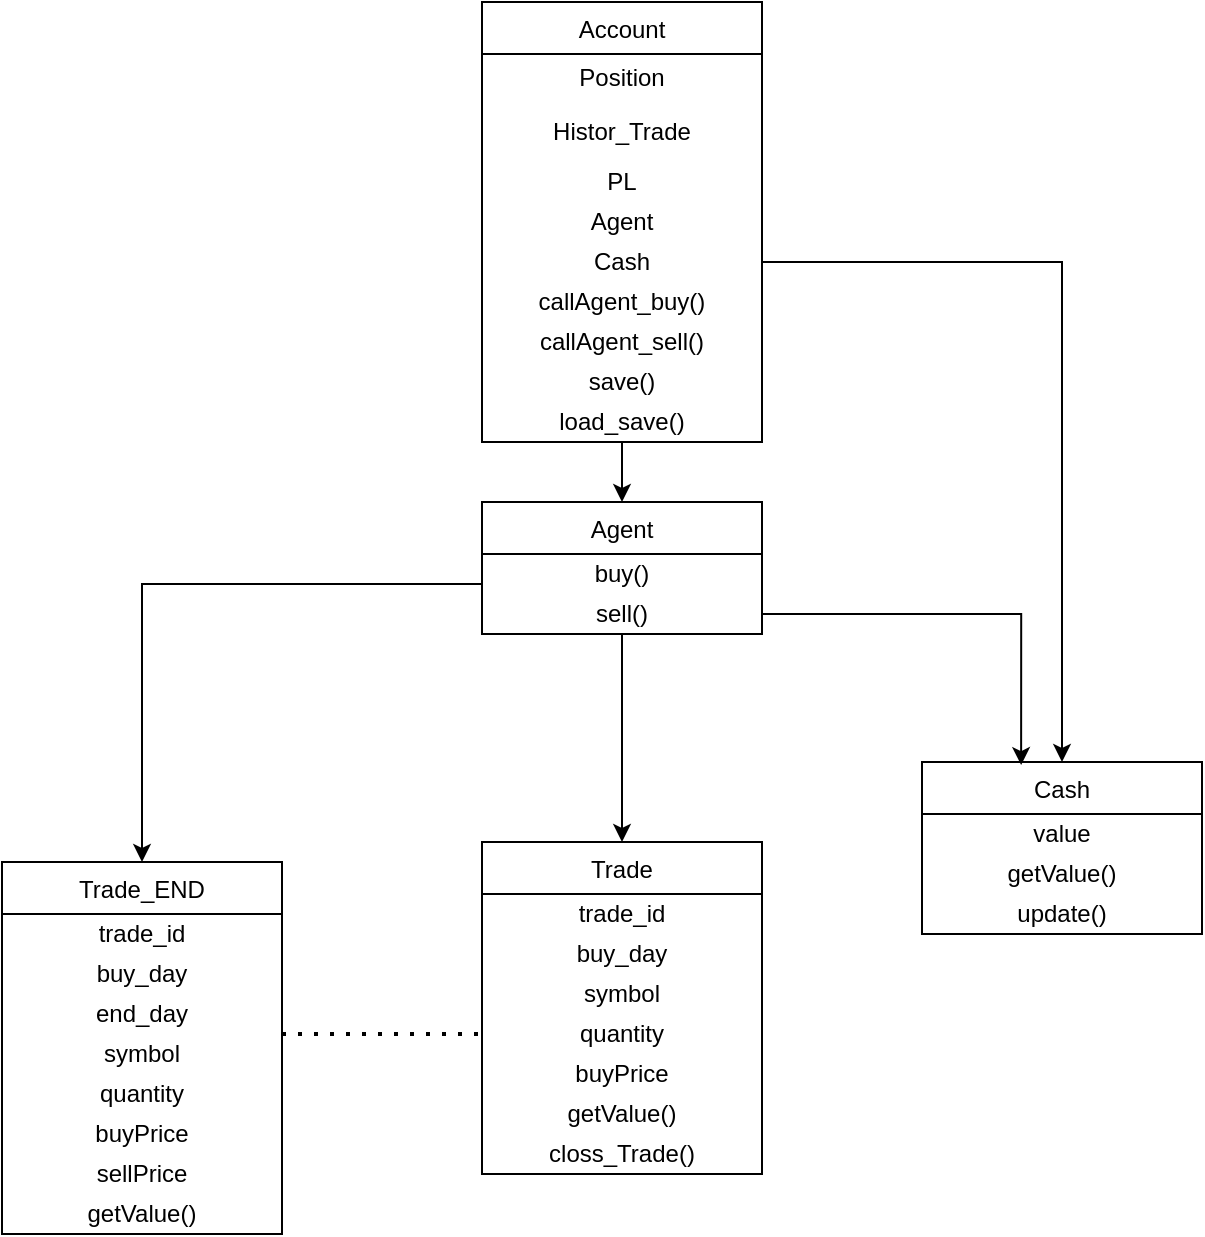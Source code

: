 <mxfile version="15.1.1" type="device"><diagram id="C5RBs43oDa-KdzZeNtuy" name="Page-1"><mxGraphModel dx="892" dy="792" grid="1" gridSize="10" guides="1" tooltips="1" connect="1" arrows="1" fold="1" page="1" pageScale="1" pageWidth="827" pageHeight="1169" math="0" shadow="0"><root><mxCell id="WIyWlLk6GJQsqaUBKTNV-0"/><mxCell id="WIyWlLk6GJQsqaUBKTNV-1" parent="WIyWlLk6GJQsqaUBKTNV-0"/><mxCell id="2rC64kXPnuxF-6ehm7gW-0" value="Account" style="swimlane;fontStyle=0;childLayout=stackLayout;horizontal=1;startSize=26;horizontalStack=0;resizeParent=1;resizeParentMax=0;resizeLast=0;collapsible=1;marginBottom=0;" parent="WIyWlLk6GJQsqaUBKTNV-1" vertex="1"><mxGeometry x="360" y="130" width="140" height="220" as="geometry"/></mxCell><mxCell id="2rC64kXPnuxF-6ehm7gW-4" value="Position" style="text;html=1;strokeColor=none;fillColor=none;align=center;verticalAlign=middle;whiteSpace=wrap;rounded=0;" parent="2rC64kXPnuxF-6ehm7gW-0" vertex="1"><mxGeometry y="26" width="140" height="24" as="geometry"/></mxCell><mxCell id="2rC64kXPnuxF-6ehm7gW-14" value="Histor_Trade" style="text;html=1;strokeColor=none;fillColor=none;align=center;verticalAlign=middle;whiteSpace=wrap;rounded=0;" parent="2rC64kXPnuxF-6ehm7gW-0" vertex="1"><mxGeometry y="50" width="140" height="30" as="geometry"/></mxCell><mxCell id="2rC64kXPnuxF-6ehm7gW-15" value="PL" style="text;html=1;strokeColor=none;fillColor=none;align=center;verticalAlign=middle;whiteSpace=wrap;rounded=0;" parent="2rC64kXPnuxF-6ehm7gW-0" vertex="1"><mxGeometry y="80" width="140" height="20" as="geometry"/></mxCell><mxCell id="2rC64kXPnuxF-6ehm7gW-17" value="Agent" style="text;html=1;strokeColor=none;fillColor=none;align=center;verticalAlign=middle;whiteSpace=wrap;rounded=0;" parent="2rC64kXPnuxF-6ehm7gW-0" vertex="1"><mxGeometry y="100" width="140" height="20" as="geometry"/></mxCell><mxCell id="opL8qgM6BipaobTIu2Ud-0" value="Cash" style="text;html=1;strokeColor=none;fillColor=none;align=center;verticalAlign=middle;whiteSpace=wrap;rounded=0;" parent="2rC64kXPnuxF-6ehm7gW-0" vertex="1"><mxGeometry y="120" width="140" height="20" as="geometry"/></mxCell><mxCell id="2rC64kXPnuxF-6ehm7gW-18" value="callAgent_buy()" style="text;html=1;strokeColor=none;fillColor=none;align=center;verticalAlign=middle;whiteSpace=wrap;rounded=0;" parent="2rC64kXPnuxF-6ehm7gW-0" vertex="1"><mxGeometry y="140" width="140" height="20" as="geometry"/></mxCell><mxCell id="2rC64kXPnuxF-6ehm7gW-23" value="callAgent_sell()" style="text;html=1;strokeColor=none;fillColor=none;align=center;verticalAlign=middle;whiteSpace=wrap;rounded=0;" parent="2rC64kXPnuxF-6ehm7gW-0" vertex="1"><mxGeometry y="160" width="140" height="20" as="geometry"/></mxCell><mxCell id="2rC64kXPnuxF-6ehm7gW-31" value="save()" style="text;html=1;strokeColor=none;fillColor=none;align=center;verticalAlign=middle;whiteSpace=wrap;rounded=0;" parent="2rC64kXPnuxF-6ehm7gW-0" vertex="1"><mxGeometry y="180" width="140" height="20" as="geometry"/></mxCell><mxCell id="2rC64kXPnuxF-6ehm7gW-33" value="load_save()" style="text;html=1;strokeColor=none;fillColor=none;align=center;verticalAlign=middle;whiteSpace=wrap;rounded=0;" parent="2rC64kXPnuxF-6ehm7gW-0" vertex="1"><mxGeometry y="200" width="140" height="20" as="geometry"/></mxCell><mxCell id="2rC64kXPnuxF-6ehm7gW-5" value="Trade" style="swimlane;fontStyle=0;childLayout=stackLayout;horizontal=1;startSize=26;horizontalStack=0;resizeParent=1;resizeParentMax=0;resizeLast=0;collapsible=1;marginBottom=0;" parent="WIyWlLk6GJQsqaUBKTNV-1" vertex="1"><mxGeometry x="360" y="550" width="140" height="166" as="geometry"/></mxCell><mxCell id="2rC64kXPnuxF-6ehm7gW-24" value="trade_id" style="text;html=1;strokeColor=none;fillColor=none;align=center;verticalAlign=middle;whiteSpace=wrap;rounded=0;" parent="2rC64kXPnuxF-6ehm7gW-5" vertex="1"><mxGeometry y="26" width="140" height="20" as="geometry"/></mxCell><mxCell id="2rC64kXPnuxF-6ehm7gW-10" value="&lt;span style=&quot;text-align: left&quot;&gt;buy_day&lt;/span&gt;" style="text;html=1;strokeColor=none;fillColor=none;align=center;verticalAlign=middle;whiteSpace=wrap;rounded=0;" parent="2rC64kXPnuxF-6ehm7gW-5" vertex="1"><mxGeometry y="46" width="140" height="20" as="geometry"/></mxCell><mxCell id="2rC64kXPnuxF-6ehm7gW-9" value="symbol" style="text;html=1;strokeColor=none;fillColor=none;align=center;verticalAlign=middle;whiteSpace=wrap;rounded=0;" parent="2rC64kXPnuxF-6ehm7gW-5" vertex="1"><mxGeometry y="66" width="140" height="20" as="geometry"/></mxCell><mxCell id="2rC64kXPnuxF-6ehm7gW-37" value="quantity" style="text;html=1;strokeColor=none;fillColor=none;align=center;verticalAlign=middle;whiteSpace=wrap;rounded=0;" parent="2rC64kXPnuxF-6ehm7gW-5" vertex="1"><mxGeometry y="86" width="140" height="20" as="geometry"/></mxCell><mxCell id="2rC64kXPnuxF-6ehm7gW-11" value="buyPrice" style="text;html=1;strokeColor=none;fillColor=none;align=center;verticalAlign=middle;whiteSpace=wrap;rounded=0;" parent="2rC64kXPnuxF-6ehm7gW-5" vertex="1"><mxGeometry y="106" width="140" height="20" as="geometry"/></mxCell><mxCell id="2rC64kXPnuxF-6ehm7gW-12" value="getValue()" style="text;html=1;strokeColor=none;fillColor=none;align=center;verticalAlign=middle;whiteSpace=wrap;rounded=0;" parent="2rC64kXPnuxF-6ehm7gW-5" vertex="1"><mxGeometry y="126" width="140" height="20" as="geometry"/></mxCell><mxCell id="fd6mi45esSNt1JUGEqNm-12" value="closs_Trade()" style="text;html=1;strokeColor=none;fillColor=none;align=center;verticalAlign=middle;whiteSpace=wrap;rounded=0;" vertex="1" parent="2rC64kXPnuxF-6ehm7gW-5"><mxGeometry y="146" width="140" height="20" as="geometry"/></mxCell><mxCell id="2rC64kXPnuxF-6ehm7gW-19" value="Agent" style="swimlane;fontStyle=0;childLayout=stackLayout;horizontal=1;startSize=26;horizontalStack=0;resizeParent=1;resizeParentMax=0;resizeLast=0;collapsible=1;marginBottom=0;" parent="WIyWlLk6GJQsqaUBKTNV-1" vertex="1"><mxGeometry x="360" y="380" width="140" height="66" as="geometry"/></mxCell><mxCell id="2rC64kXPnuxF-6ehm7gW-26" value="buy()" style="text;html=1;strokeColor=none;fillColor=none;align=center;verticalAlign=middle;whiteSpace=wrap;rounded=0;" parent="2rC64kXPnuxF-6ehm7gW-19" vertex="1"><mxGeometry y="26" width="140" height="20" as="geometry"/></mxCell><mxCell id="2rC64kXPnuxF-6ehm7gW-27" value="sell()" style="text;html=1;strokeColor=none;fillColor=none;align=center;verticalAlign=middle;whiteSpace=wrap;rounded=0;" parent="2rC64kXPnuxF-6ehm7gW-19" vertex="1"><mxGeometry y="46" width="140" height="20" as="geometry"/></mxCell><mxCell id="2rC64kXPnuxF-6ehm7gW-35" style="edgeStyle=orthogonalEdgeStyle;rounded=0;orthogonalLoop=1;jettySize=auto;html=1;exitX=0.5;exitY=1;exitDx=0;exitDy=0;" parent="WIyWlLk6GJQsqaUBKTNV-1" source="2rC64kXPnuxF-6ehm7gW-33" target="2rC64kXPnuxF-6ehm7gW-19" edge="1"><mxGeometry relative="1" as="geometry"/></mxCell><mxCell id="2rC64kXPnuxF-6ehm7gW-36" style="edgeStyle=orthogonalEdgeStyle;rounded=0;orthogonalLoop=1;jettySize=auto;html=1;exitX=0.5;exitY=1;exitDx=0;exitDy=0;entryX=0.5;entryY=0;entryDx=0;entryDy=0;" parent="WIyWlLk6GJQsqaUBKTNV-1" source="2rC64kXPnuxF-6ehm7gW-27" target="2rC64kXPnuxF-6ehm7gW-5" edge="1"><mxGeometry relative="1" as="geometry"/></mxCell><mxCell id="opL8qgM6BipaobTIu2Ud-1" value="Cash" style="swimlane;fontStyle=0;childLayout=stackLayout;horizontal=1;startSize=26;horizontalStack=0;resizeParent=1;resizeParentMax=0;resizeLast=0;collapsible=1;marginBottom=0;" parent="WIyWlLk6GJQsqaUBKTNV-1" vertex="1"><mxGeometry x="580" y="510" width="140" height="86" as="geometry"/></mxCell><mxCell id="opL8qgM6BipaobTIu2Ud-5" value="value" style="text;html=1;strokeColor=none;fillColor=none;align=center;verticalAlign=middle;whiteSpace=wrap;rounded=0;" parent="opL8qgM6BipaobTIu2Ud-1" vertex="1"><mxGeometry y="26" width="140" height="20" as="geometry"/></mxCell><mxCell id="opL8qgM6BipaobTIu2Ud-6" value="getValue()" style="text;html=1;strokeColor=none;fillColor=none;align=center;verticalAlign=middle;whiteSpace=wrap;rounded=0;" parent="opL8qgM6BipaobTIu2Ud-1" vertex="1"><mxGeometry y="46" width="140" height="20" as="geometry"/></mxCell><mxCell id="opL8qgM6BipaobTIu2Ud-7" value="update()" style="text;html=1;strokeColor=none;fillColor=none;align=center;verticalAlign=middle;whiteSpace=wrap;rounded=0;" parent="opL8qgM6BipaobTIu2Ud-1" vertex="1"><mxGeometry y="66" width="140" height="20" as="geometry"/></mxCell><mxCell id="opL8qgM6BipaobTIu2Ud-10" style="edgeStyle=orthogonalEdgeStyle;rounded=0;orthogonalLoop=1;jettySize=auto;html=1;exitX=1;exitY=0.5;exitDx=0;exitDy=0;entryX=0.5;entryY=0;entryDx=0;entryDy=0;" parent="WIyWlLk6GJQsqaUBKTNV-1" source="opL8qgM6BipaobTIu2Ud-0" target="opL8qgM6BipaobTIu2Ud-1" edge="1"><mxGeometry relative="1" as="geometry"/></mxCell><mxCell id="opL8qgM6BipaobTIu2Ud-11" style="edgeStyle=orthogonalEdgeStyle;rounded=0;orthogonalLoop=1;jettySize=auto;html=1;exitX=1;exitY=0.5;exitDx=0;exitDy=0;entryX=0.354;entryY=0.018;entryDx=0;entryDy=0;entryPerimeter=0;" parent="WIyWlLk6GJQsqaUBKTNV-1" source="2rC64kXPnuxF-6ehm7gW-27" target="opL8qgM6BipaobTIu2Ud-1" edge="1"><mxGeometry relative="1" as="geometry"/></mxCell><mxCell id="fd6mi45esSNt1JUGEqNm-4" value="Trade_END" style="swimlane;fontStyle=0;childLayout=stackLayout;horizontal=1;startSize=26;horizontalStack=0;resizeParent=1;resizeParentMax=0;resizeLast=0;collapsible=1;marginBottom=0;" vertex="1" parent="WIyWlLk6GJQsqaUBKTNV-1"><mxGeometry x="120" y="560" width="140" height="186" as="geometry"/></mxCell><mxCell id="fd6mi45esSNt1JUGEqNm-5" value="trade_id" style="text;html=1;strokeColor=none;fillColor=none;align=center;verticalAlign=middle;whiteSpace=wrap;rounded=0;" vertex="1" parent="fd6mi45esSNt1JUGEqNm-4"><mxGeometry y="26" width="140" height="20" as="geometry"/></mxCell><mxCell id="fd6mi45esSNt1JUGEqNm-6" value="&lt;span style=&quot;text-align: left&quot;&gt;buy_day&lt;/span&gt;" style="text;html=1;strokeColor=none;fillColor=none;align=center;verticalAlign=middle;whiteSpace=wrap;rounded=0;" vertex="1" parent="fd6mi45esSNt1JUGEqNm-4"><mxGeometry y="46" width="140" height="20" as="geometry"/></mxCell><mxCell id="fd6mi45esSNt1JUGEqNm-13" value="end_day" style="text;html=1;strokeColor=none;fillColor=none;align=center;verticalAlign=middle;whiteSpace=wrap;rounded=0;" vertex="1" parent="fd6mi45esSNt1JUGEqNm-4"><mxGeometry y="66" width="140" height="20" as="geometry"/></mxCell><mxCell id="fd6mi45esSNt1JUGEqNm-7" value="symbol" style="text;html=1;strokeColor=none;fillColor=none;align=center;verticalAlign=middle;whiteSpace=wrap;rounded=0;" vertex="1" parent="fd6mi45esSNt1JUGEqNm-4"><mxGeometry y="86" width="140" height="20" as="geometry"/></mxCell><mxCell id="fd6mi45esSNt1JUGEqNm-8" value="quantity" style="text;html=1;strokeColor=none;fillColor=none;align=center;verticalAlign=middle;whiteSpace=wrap;rounded=0;" vertex="1" parent="fd6mi45esSNt1JUGEqNm-4"><mxGeometry y="106" width="140" height="20" as="geometry"/></mxCell><mxCell id="fd6mi45esSNt1JUGEqNm-9" value="buyPrice" style="text;html=1;strokeColor=none;fillColor=none;align=center;verticalAlign=middle;whiteSpace=wrap;rounded=0;" vertex="1" parent="fd6mi45esSNt1JUGEqNm-4"><mxGeometry y="126" width="140" height="20" as="geometry"/></mxCell><mxCell id="fd6mi45esSNt1JUGEqNm-14" value="sellPrice" style="text;html=1;strokeColor=none;fillColor=none;align=center;verticalAlign=middle;whiteSpace=wrap;rounded=0;" vertex="1" parent="fd6mi45esSNt1JUGEqNm-4"><mxGeometry y="146" width="140" height="20" as="geometry"/></mxCell><mxCell id="fd6mi45esSNt1JUGEqNm-10" value="getValue()" style="text;html=1;strokeColor=none;fillColor=none;align=center;verticalAlign=middle;whiteSpace=wrap;rounded=0;" vertex="1" parent="fd6mi45esSNt1JUGEqNm-4"><mxGeometry y="166" width="140" height="20" as="geometry"/></mxCell><mxCell id="fd6mi45esSNt1JUGEqNm-15" value="" style="endArrow=none;dashed=1;html=1;dashPattern=1 3;strokeWidth=2;entryX=0;entryY=0.5;entryDx=0;entryDy=0;exitX=1;exitY=0;exitDx=0;exitDy=0;" edge="1" parent="WIyWlLk6GJQsqaUBKTNV-1" source="fd6mi45esSNt1JUGEqNm-7" target="2rC64kXPnuxF-6ehm7gW-37"><mxGeometry width="50" height="50" relative="1" as="geometry"><mxPoint x="290" y="660" as="sourcePoint"/><mxPoint x="340" y="610" as="targetPoint"/></mxGeometry></mxCell><mxCell id="fd6mi45esSNt1JUGEqNm-17" style="edgeStyle=orthogonalEdgeStyle;rounded=0;orthogonalLoop=1;jettySize=auto;html=1;exitX=0;exitY=0.75;exitDx=0;exitDy=0;entryX=0.5;entryY=0;entryDx=0;entryDy=0;" edge="1" parent="WIyWlLk6GJQsqaUBKTNV-1" source="2rC64kXPnuxF-6ehm7gW-26" target="fd6mi45esSNt1JUGEqNm-4"><mxGeometry relative="1" as="geometry"/></mxCell></root></mxGraphModel></diagram></mxfile>